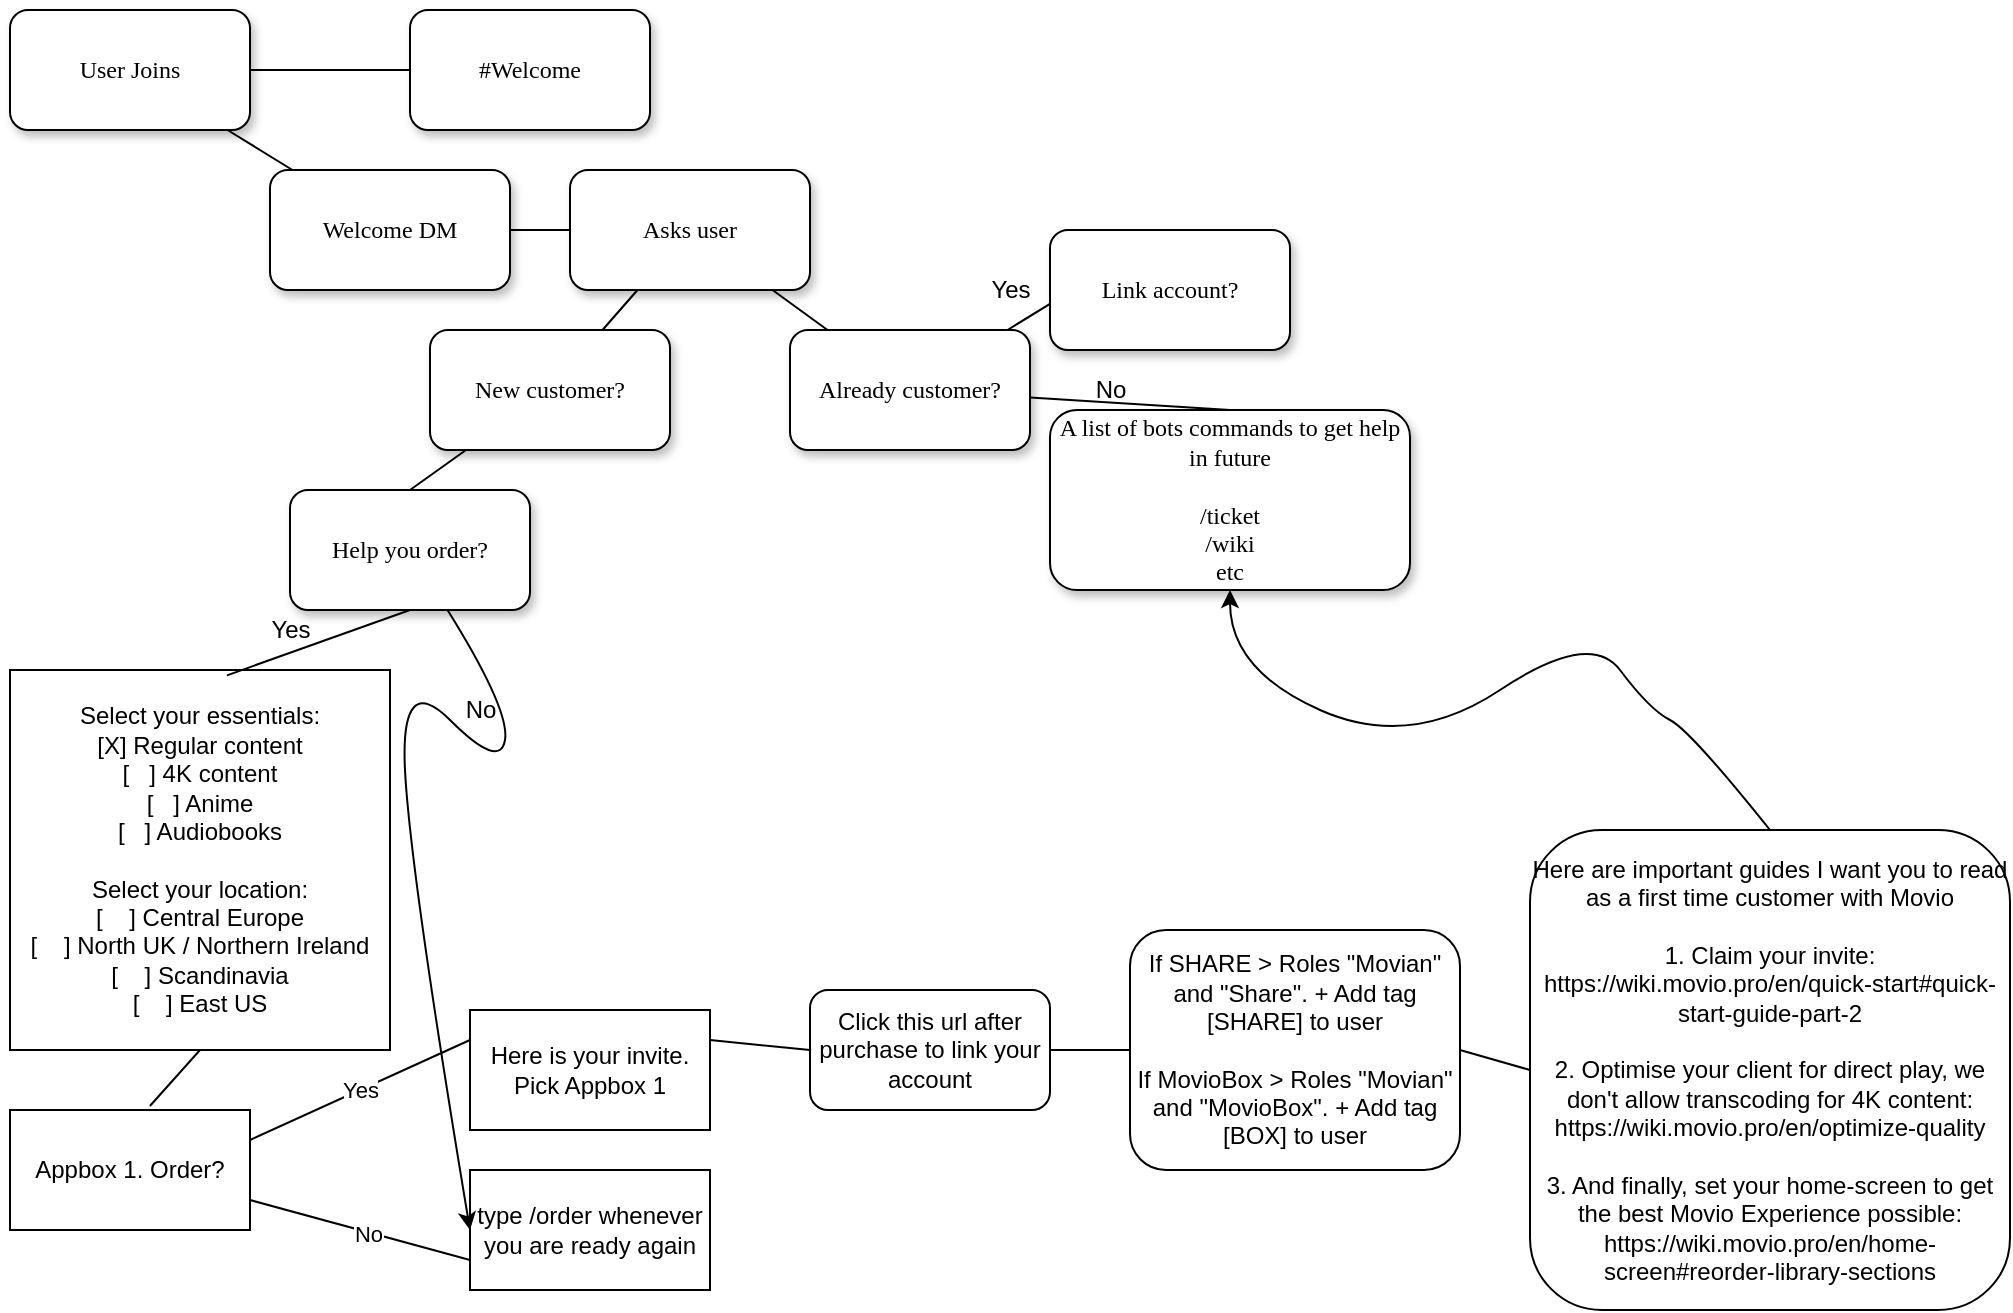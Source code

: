 <mxfile version="17.4.6" type="github">
  <diagram name="Page-1" id="10a91c8b-09ff-31b1-d368-03940ed4cc9e">
    <mxGraphModel dx="1060" dy="640" grid="1" gridSize="10" guides="1" tooltips="1" connect="1" arrows="1" fold="1" page="1" pageScale="1" pageWidth="1100" pageHeight="850" background="none" math="0" shadow="0">
      <root>
        <mxCell id="0" />
        <mxCell id="1" parent="0" />
        <mxCell id="62893188c0fa7362-1" value="User Joins" style="whiteSpace=wrap;html=1;rounded=1;shadow=1;labelBackgroundColor=none;strokeWidth=1;fontFamily=Verdana;fontSize=12;align=center;" parent="1" vertex="1">
          <mxGeometry x="60" y="10" width="120" height="60" as="geometry" />
        </mxCell>
        <mxCell id="62893188c0fa7362-2" value="Welcome DM" style="whiteSpace=wrap;html=1;rounded=1;shadow=1;labelBackgroundColor=none;strokeWidth=1;fontFamily=Verdana;fontSize=12;align=center;" parent="1" vertex="1">
          <mxGeometry x="190" y="90" width="120" height="60" as="geometry" />
        </mxCell>
        <mxCell id="62893188c0fa7362-3" value="#Welcome" style="whiteSpace=wrap;html=1;rounded=1;shadow=1;labelBackgroundColor=none;strokeWidth=1;fontFamily=Verdana;fontSize=12;align=center;" parent="1" vertex="1">
          <mxGeometry x="260" y="10" width="120" height="60" as="geometry" />
        </mxCell>
        <mxCell id="62893188c0fa7362-4" value="" style="rounded=0;html=1;labelBackgroundColor=none;startArrow=none;startFill=0;startSize=5;endArrow=none;endFill=0;endSize=5;jettySize=auto;orthogonalLoop=1;strokeWidth=1;fontFamily=Verdana;fontSize=12" parent="1" source="62893188c0fa7362-1" target="62893188c0fa7362-3" edge="1">
          <mxGeometry x="-0.3" y="13" relative="1" as="geometry">
            <mxPoint as="offset" />
          </mxGeometry>
        </mxCell>
        <mxCell id="62893188c0fa7362-5" value="" style="rounded=0;html=1;labelBackgroundColor=none;startArrow=none;startFill=0;startSize=5;endArrow=none;endFill=0;endSize=5;jettySize=auto;orthogonalLoop=1;strokeWidth=1;fontFamily=Verdana;fontSize=12" parent="1" source="62893188c0fa7362-1" target="62893188c0fa7362-2" edge="1">
          <mxGeometry x="-0.359" y="-11" relative="1" as="geometry">
            <mxPoint as="offset" />
          </mxGeometry>
        </mxCell>
        <mxCell id="62893188c0fa7362-8" value="Asks user" style="whiteSpace=wrap;html=1;rounded=1;shadow=1;labelBackgroundColor=none;strokeWidth=1;fontFamily=Verdana;fontSize=12;align=center;" parent="1" vertex="1">
          <mxGeometry x="340" y="90" width="120" height="60" as="geometry" />
        </mxCell>
        <mxCell id="62893188c0fa7362-12" value="New customer?" style="whiteSpace=wrap;html=1;rounded=1;shadow=1;labelBackgroundColor=none;strokeWidth=1;fontFamily=Verdana;fontSize=12;align=center;" parent="1" vertex="1">
          <mxGeometry x="270" y="170" width="120" height="60" as="geometry" />
        </mxCell>
        <mxCell id="62893188c0fa7362-13" value="Already customer?" style="whiteSpace=wrap;html=1;rounded=1;shadow=1;labelBackgroundColor=none;strokeWidth=1;fontFamily=Verdana;fontSize=12;align=center;" parent="1" vertex="1">
          <mxGeometry x="450" y="170" width="120" height="60" as="geometry" />
        </mxCell>
        <mxCell id="62893188c0fa7362-14" value="" style="rounded=0;html=1;labelBackgroundColor=none;startArrow=none;startFill=0;startSize=5;endArrow=none;endFill=0;endSize=5;jettySize=auto;orthogonalLoop=1;strokeWidth=1;fontFamily=Verdana;fontSize=12" parent="1" source="62893188c0fa7362-2" target="62893188c0fa7362-8" edge="1">
          <mxGeometry x="-0.2" y="-14" relative="1" as="geometry">
            <mxPoint as="offset" />
          </mxGeometry>
        </mxCell>
        <mxCell id="62893188c0fa7362-18" value="" style="rounded=0;html=1;labelBackgroundColor=none;startArrow=none;startFill=0;startSize=5;endArrow=none;endFill=0;endSize=5;jettySize=auto;orthogonalLoop=1;strokeWidth=1;fontFamily=Verdana;fontSize=12" parent="1" source="62893188c0fa7362-8" target="62893188c0fa7362-12" edge="1">
          <mxGeometry x="-0.217" y="-14" relative="1" as="geometry">
            <mxPoint as="offset" />
          </mxGeometry>
        </mxCell>
        <mxCell id="62893188c0fa7362-19" value="" style="rounded=0;html=1;labelBackgroundColor=none;startArrow=none;startFill=0;startSize=5;endArrow=none;endFill=0;endSize=5;jettySize=auto;orthogonalLoop=1;strokeWidth=1;fontFamily=Verdana;fontSize=12" parent="1" source="62893188c0fa7362-8" target="62893188c0fa7362-13" edge="1">
          <mxGeometry x="-0.284" y="12" relative="1" as="geometry">
            <mxPoint as="offset" />
          </mxGeometry>
        </mxCell>
        <mxCell id="62893188c0fa7362-24" value="" style="rounded=0;html=1;labelBackgroundColor=none;startArrow=none;startFill=0;startSize=5;endArrow=none;endFill=0;endSize=5;jettySize=auto;orthogonalLoop=1;strokeWidth=1;fontFamily=Verdana;fontSize=12;entryX=0.5;entryY=0;entryDx=0;entryDy=0;" parent="1" source="62893188c0fa7362-12" target="ZgFY1jkxqWkdZP5Hp9M9-2" edge="1">
          <mxGeometry x="0.137" y="-16" relative="1" as="geometry">
            <mxPoint as="offset" />
            <mxPoint x="165.2" y="540" as="targetPoint" />
          </mxGeometry>
        </mxCell>
        <mxCell id="62893188c0fa7362-26" value="Yes" style="rounded=0;html=1;labelBackgroundColor=none;startArrow=none;startFill=0;startSize=5;endArrow=none;endFill=0;endSize=5;jettySize=auto;orthogonalLoop=1;strokeWidth=1;fontFamily=Verdana;fontSize=12;entryX=0.5;entryY=0;entryDx=0;entryDy=0;" parent="1" source="62893188c0fa7362-13" target="ZgFY1jkxqWkdZP5Hp9M9-4" edge="1">
          <mxGeometry x="0.003" y="-12" relative="1" as="geometry">
            <mxPoint as="offset" />
            <mxPoint x="488.846" y="550" as="targetPoint" />
          </mxGeometry>
        </mxCell>
        <mxCell id="62893188c0fa7362-27" value="No" style="rounded=0;html=1;labelBackgroundColor=none;startArrow=none;startFill=0;startSize=5;endArrow=none;endFill=0;endSize=5;jettySize=auto;orthogonalLoop=1;strokeWidth=1;fontFamily=Verdana;fontSize=12;entryX=0.5;entryY=0;entryDx=0;entryDy=0;" parent="1" source="62893188c0fa7362-13" target="ZgFY1jkxqWkdZP5Hp9M9-5" edge="1">
          <mxGeometry x="0.137" y="16" relative="1" as="geometry">
            <mxPoint as="offset" />
            <mxPoint x="910" y="520" as="targetPoint" />
          </mxGeometry>
        </mxCell>
        <mxCell id="ZgFY1jkxqWkdZP5Hp9M9-2" value="Help you order?" style="whiteSpace=wrap;html=1;rounded=1;shadow=1;labelBackgroundColor=none;strokeWidth=1;fontFamily=Verdana;fontSize=12;align=center;" vertex="1" parent="1">
          <mxGeometry x="200" y="250" width="120" height="60" as="geometry" />
        </mxCell>
        <mxCell id="ZgFY1jkxqWkdZP5Hp9M9-4" value="&lt;div&gt;A list of bots commands to get help in future&lt;/div&gt;&lt;div&gt;&lt;br&gt;&lt;/div&gt;&lt;div&gt;/ticket&lt;/div&gt;&lt;div&gt;/wiki&lt;/div&gt;&lt;div&gt;etc&lt;br&gt;&lt;/div&gt;" style="whiteSpace=wrap;html=1;rounded=1;shadow=1;labelBackgroundColor=none;strokeWidth=1;fontFamily=Verdana;fontSize=12;align=center;" vertex="1" parent="1">
          <mxGeometry x="580" y="210" width="180" height="90" as="geometry" />
        </mxCell>
        <mxCell id="ZgFY1jkxqWkdZP5Hp9M9-5" value="Link account?" style="whiteSpace=wrap;html=1;rounded=1;shadow=1;labelBackgroundColor=none;strokeWidth=1;fontFamily=Verdana;fontSize=12;align=center;" vertex="1" parent="1">
          <mxGeometry x="580" y="120" width="120" height="60" as="geometry" />
        </mxCell>
        <mxCell id="ZgFY1jkxqWkdZP5Hp9M9-6" value="Select your essentials:&lt;br&gt;[X] Regular content&lt;br&gt;[&amp;nbsp;&amp;nbsp; ] 4K content&lt;br&gt;[&amp;nbsp;&amp;nbsp; ] Anime&lt;br&gt;[&amp;nbsp;&amp;nbsp; ] Audiobooks&lt;br&gt;&lt;br&gt;Select your location:&lt;br&gt;[&amp;nbsp;&amp;nbsp;&amp;nbsp; ] Central Europe&lt;br&gt;[&amp;nbsp;&amp;nbsp;&amp;nbsp; ] North UK / Northern Ireland&lt;br&gt;[&amp;nbsp;&amp;nbsp;&amp;nbsp; ] Scandinavia&lt;br&gt;[&amp;nbsp;&amp;nbsp;&amp;nbsp; ] East US" style="whiteSpace=wrap;html=1;aspect=fixed;" vertex="1" parent="1">
          <mxGeometry x="60" y="340" width="190" height="190" as="geometry" />
        </mxCell>
        <mxCell id="ZgFY1jkxqWkdZP5Hp9M9-7" value="" style="endArrow=none;html=1;rounded=0;entryX=0.5;entryY=1;entryDx=0;entryDy=0;exitX=0.571;exitY=0.014;exitDx=0;exitDy=0;exitPerimeter=0;" edge="1" parent="1" source="ZgFY1jkxqWkdZP5Hp9M9-6" target="ZgFY1jkxqWkdZP5Hp9M9-2">
          <mxGeometry width="50" height="50" relative="1" as="geometry">
            <mxPoint x="300" y="340" as="sourcePoint" />
            <mxPoint x="350" y="320" as="targetPoint" />
          </mxGeometry>
        </mxCell>
        <mxCell id="ZgFY1jkxqWkdZP5Hp9M9-8" value="Appbox 1. Order?" style="rounded=0;whiteSpace=wrap;html=1;" vertex="1" parent="1">
          <mxGeometry x="60" y="560" width="120" height="60" as="geometry" />
        </mxCell>
        <mxCell id="ZgFY1jkxqWkdZP5Hp9M9-9" value="" style="endArrow=none;html=1;rounded=0;entryX=0.5;entryY=1;entryDx=0;entryDy=0;exitX=0.583;exitY=-0.033;exitDx=0;exitDy=0;exitPerimeter=0;" edge="1" parent="1" source="ZgFY1jkxqWkdZP5Hp9M9-8" target="ZgFY1jkxqWkdZP5Hp9M9-6">
          <mxGeometry width="50" height="50" relative="1" as="geometry">
            <mxPoint x="150" y="560" as="sourcePoint" />
            <mxPoint x="200" y="510" as="targetPoint" />
          </mxGeometry>
        </mxCell>
        <mxCell id="ZgFY1jkxqWkdZP5Hp9M9-11" value="type /order whenever you are ready again" style="rounded=0;whiteSpace=wrap;html=1;" vertex="1" parent="1">
          <mxGeometry x="290" y="590" width="120" height="60" as="geometry" />
        </mxCell>
        <mxCell id="ZgFY1jkxqWkdZP5Hp9M9-12" value="Here is your invite. Pick Appbox 1" style="rounded=0;whiteSpace=wrap;html=1;" vertex="1" parent="1">
          <mxGeometry x="290" y="510" width="120" height="60" as="geometry" />
        </mxCell>
        <mxCell id="ZgFY1jkxqWkdZP5Hp9M9-13" value="Yes" style="endArrow=none;html=1;rounded=0;entryX=1;entryY=0.25;entryDx=0;entryDy=0;exitX=0;exitY=0.25;exitDx=0;exitDy=0;" edge="1" parent="1" source="ZgFY1jkxqWkdZP5Hp9M9-12" target="ZgFY1jkxqWkdZP5Hp9M9-8">
          <mxGeometry width="50" height="50" relative="1" as="geometry">
            <mxPoint x="149.289" y="600" as="sourcePoint" />
            <mxPoint x="149.289" y="550" as="targetPoint" />
          </mxGeometry>
        </mxCell>
        <mxCell id="ZgFY1jkxqWkdZP5Hp9M9-14" value="" style="endArrow=none;html=1;rounded=0;entryX=1;entryY=0.75;entryDx=0;entryDy=0;exitX=0;exitY=0.75;exitDx=0;exitDy=0;" edge="1" parent="1" source="ZgFY1jkxqWkdZP5Hp9M9-11" target="ZgFY1jkxqWkdZP5Hp9M9-8">
          <mxGeometry width="50" height="50" relative="1" as="geometry">
            <mxPoint x="210" y="640" as="sourcePoint" />
            <mxPoint x="260" y="590" as="targetPoint" />
          </mxGeometry>
        </mxCell>
        <mxCell id="ZgFY1jkxqWkdZP5Hp9M9-15" value="No" style="edgeLabel;html=1;align=center;verticalAlign=middle;resizable=0;points=[];" vertex="1" connectable="0" parent="ZgFY1jkxqWkdZP5Hp9M9-14">
          <mxGeometry x="-0.069" y="1" relative="1" as="geometry">
            <mxPoint as="offset" />
          </mxGeometry>
        </mxCell>
        <mxCell id="ZgFY1jkxqWkdZP5Hp9M9-16" value="Yes" style="text;html=1;align=center;verticalAlign=middle;resizable=0;points=[];autosize=1;strokeColor=none;fillColor=none;" vertex="1" parent="1">
          <mxGeometry x="180" y="310" width="40" height="20" as="geometry" />
        </mxCell>
        <mxCell id="ZgFY1jkxqWkdZP5Hp9M9-18" value="&lt;div&gt;No&lt;/div&gt;" style="text;html=1;align=center;verticalAlign=middle;resizable=0;points=[];autosize=1;strokeColor=none;fillColor=none;" vertex="1" parent="1">
          <mxGeometry x="280" y="350" width="30" height="20" as="geometry" />
        </mxCell>
        <mxCell id="ZgFY1jkxqWkdZP5Hp9M9-19" value="" style="curved=1;endArrow=classic;html=1;rounded=0;entryX=0;entryY=0.5;entryDx=0;entryDy=0;" edge="1" parent="1" source="ZgFY1jkxqWkdZP5Hp9M9-2" target="ZgFY1jkxqWkdZP5Hp9M9-11">
          <mxGeometry width="50" height="50" relative="1" as="geometry">
            <mxPoint x="255" y="390" as="sourcePoint" />
            <mxPoint x="305" y="340" as="targetPoint" />
            <Array as="points">
              <mxPoint x="310" y="360" />
              <mxPoint x="305" y="390" />
              <mxPoint x="255" y="340" />
              <mxPoint x="260" y="440" />
            </Array>
          </mxGeometry>
        </mxCell>
        <mxCell id="ZgFY1jkxqWkdZP5Hp9M9-20" value="Yes" style="text;html=1;align=center;verticalAlign=middle;resizable=0;points=[];autosize=1;strokeColor=none;fillColor=none;" vertex="1" parent="1">
          <mxGeometry x="540" y="140" width="40" height="20" as="geometry" />
        </mxCell>
        <mxCell id="ZgFY1jkxqWkdZP5Hp9M9-21" value="No" style="text;html=1;align=center;verticalAlign=middle;resizable=0;points=[];autosize=1;strokeColor=none;fillColor=none;" vertex="1" parent="1">
          <mxGeometry x="595" y="190" width="30" height="20" as="geometry" />
        </mxCell>
        <mxCell id="ZgFY1jkxqWkdZP5Hp9M9-22" value="Click this url after purchase to link your account" style="rounded=1;whiteSpace=wrap;html=1;" vertex="1" parent="1">
          <mxGeometry x="460" y="500" width="120" height="60" as="geometry" />
        </mxCell>
        <mxCell id="ZgFY1jkxqWkdZP5Hp9M9-23" value="" style="endArrow=none;html=1;rounded=0;exitX=1;exitY=0.25;exitDx=0;exitDy=0;entryX=0;entryY=0.5;entryDx=0;entryDy=0;" edge="1" parent="1" source="ZgFY1jkxqWkdZP5Hp9M9-12" target="ZgFY1jkxqWkdZP5Hp9M9-22">
          <mxGeometry width="50" height="50" relative="1" as="geometry">
            <mxPoint x="400" y="550" as="sourcePoint" />
            <mxPoint x="450" y="500" as="targetPoint" />
          </mxGeometry>
        </mxCell>
        <mxCell id="ZgFY1jkxqWkdZP5Hp9M9-25" value="&lt;div&gt;If SHARE &amp;gt; Roles &quot;Movian&quot; and &quot;Share&quot;. + Add tag [SHARE] to user&lt;/div&gt;&lt;div&gt;&lt;br&gt;&lt;/div&gt;&lt;div&gt;If MovioBox &amp;gt; Roles &quot;Movian&quot; and &quot;MovioBox&quot;. + Add tag [BOX] to user&lt;br&gt;&lt;/div&gt;" style="rounded=1;whiteSpace=wrap;html=1;" vertex="1" parent="1">
          <mxGeometry x="620" y="470" width="165" height="120" as="geometry" />
        </mxCell>
        <mxCell id="ZgFY1jkxqWkdZP5Hp9M9-26" value="" style="endArrow=none;html=1;rounded=0;exitX=1;exitY=0.5;exitDx=0;exitDy=0;entryX=0;entryY=0.5;entryDx=0;entryDy=0;" edge="1" parent="1" source="ZgFY1jkxqWkdZP5Hp9M9-22" target="ZgFY1jkxqWkdZP5Hp9M9-25">
          <mxGeometry width="50" height="50" relative="1" as="geometry">
            <mxPoint x="590" y="570" as="sourcePoint" />
            <mxPoint x="640" y="520" as="targetPoint" />
          </mxGeometry>
        </mxCell>
        <mxCell id="ZgFY1jkxqWkdZP5Hp9M9-27" value="Here are important guides I want you to read as a first time customer with Movio&lt;br&gt;&lt;br&gt;1. Claim your invite: https://wiki.movio.pro/en/quick-start#quick-start-guide-part-2&lt;br&gt;&lt;br&gt;2. Optimise your client for direct play, we don&#39;t allow transcoding for 4K content: https://wiki.movio.pro/en/optimize-quality&lt;br&gt;&lt;br&gt;3. And finally, set your home-screen to get the best Movio Experience possible: https://wiki.movio.pro/en/home-screen#reorder-library-sections " style="rounded=1;whiteSpace=wrap;html=1;" vertex="1" parent="1">
          <mxGeometry x="820" y="420" width="240" height="240" as="geometry" />
        </mxCell>
        <mxCell id="ZgFY1jkxqWkdZP5Hp9M9-28" value="" style="endArrow=none;html=1;rounded=0;exitX=1;exitY=0.5;exitDx=0;exitDy=0;entryX=0;entryY=0.5;entryDx=0;entryDy=0;" edge="1" parent="1" source="ZgFY1jkxqWkdZP5Hp9M9-25" target="ZgFY1jkxqWkdZP5Hp9M9-27">
          <mxGeometry width="50" height="50" relative="1" as="geometry">
            <mxPoint x="800" y="570" as="sourcePoint" />
            <mxPoint x="850" y="520" as="targetPoint" />
          </mxGeometry>
        </mxCell>
        <mxCell id="ZgFY1jkxqWkdZP5Hp9M9-29" value="" style="curved=1;endArrow=classic;html=1;rounded=0;entryX=0.5;entryY=1;entryDx=0;entryDy=0;exitX=0.5;exitY=0;exitDx=0;exitDy=0;" edge="1" parent="1" source="ZgFY1jkxqWkdZP5Hp9M9-27" target="ZgFY1jkxqWkdZP5Hp9M9-4">
          <mxGeometry width="50" height="50" relative="1" as="geometry">
            <mxPoint x="850" y="370" as="sourcePoint" />
            <mxPoint x="900" y="320" as="targetPoint" />
            <Array as="points">
              <mxPoint x="900" y="370" />
              <mxPoint x="880" y="360" />
              <mxPoint x="850" y="320" />
              <mxPoint x="760" y="380" />
              <mxPoint x="670" y="340" />
            </Array>
          </mxGeometry>
        </mxCell>
      </root>
    </mxGraphModel>
  </diagram>
</mxfile>
